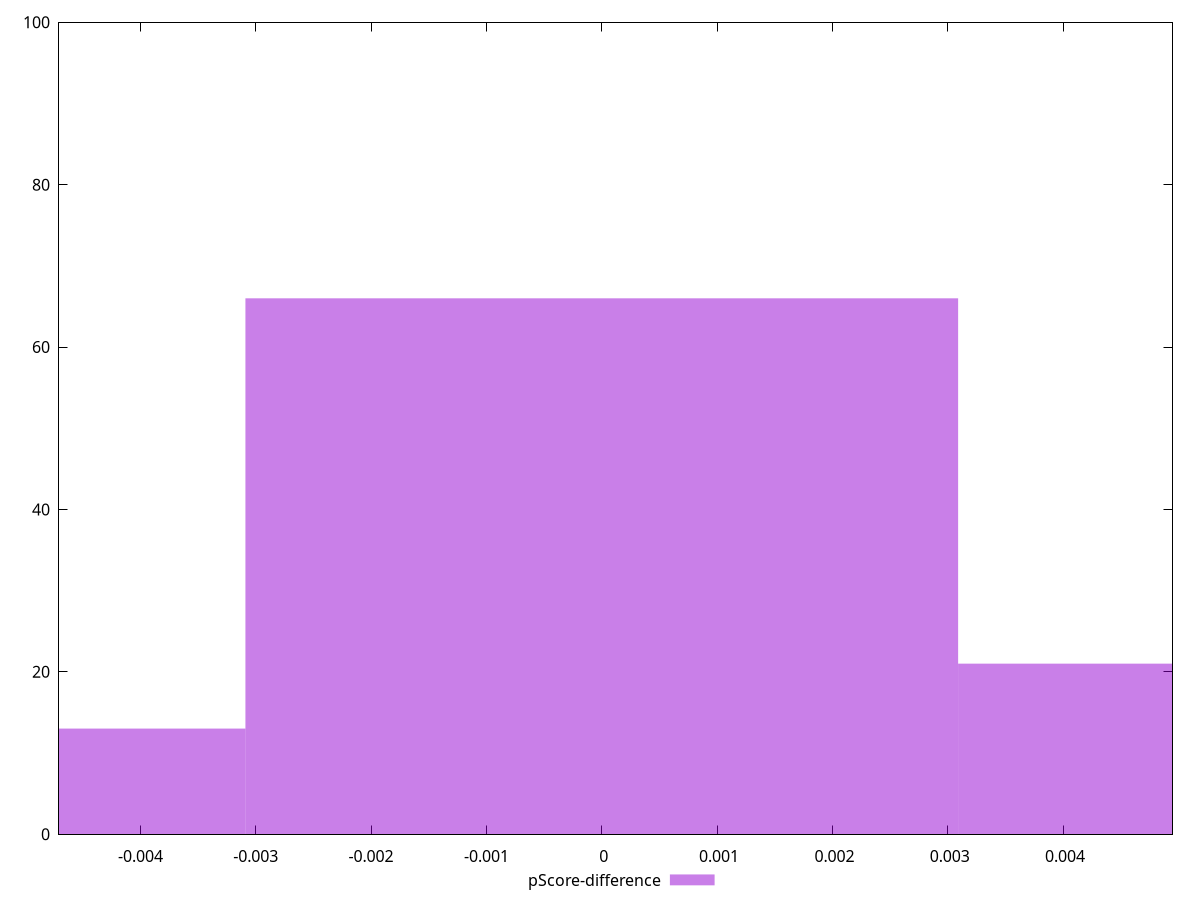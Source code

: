 reset

$pScoreDifference <<EOF
0.0061793312076011755 21
0 66
-0.0061793312076011755 13
EOF

set key outside below
set boxwidth 0.0061793312076011755
set xrange [-0.00470597323872346:0.004948322627353008]
set yrange [0:100]
set trange [0:100]
set style fill transparent solid 0.5 noborder
set terminal svg size 640, 490 enhanced background rgb 'white'
set output "reports/report_00030_2021-02-24T20-42-31.540Z/speed-index/samples/music/pScore-difference/histogram.svg"

plot $pScoreDifference title "pScore-difference" with boxes

reset
